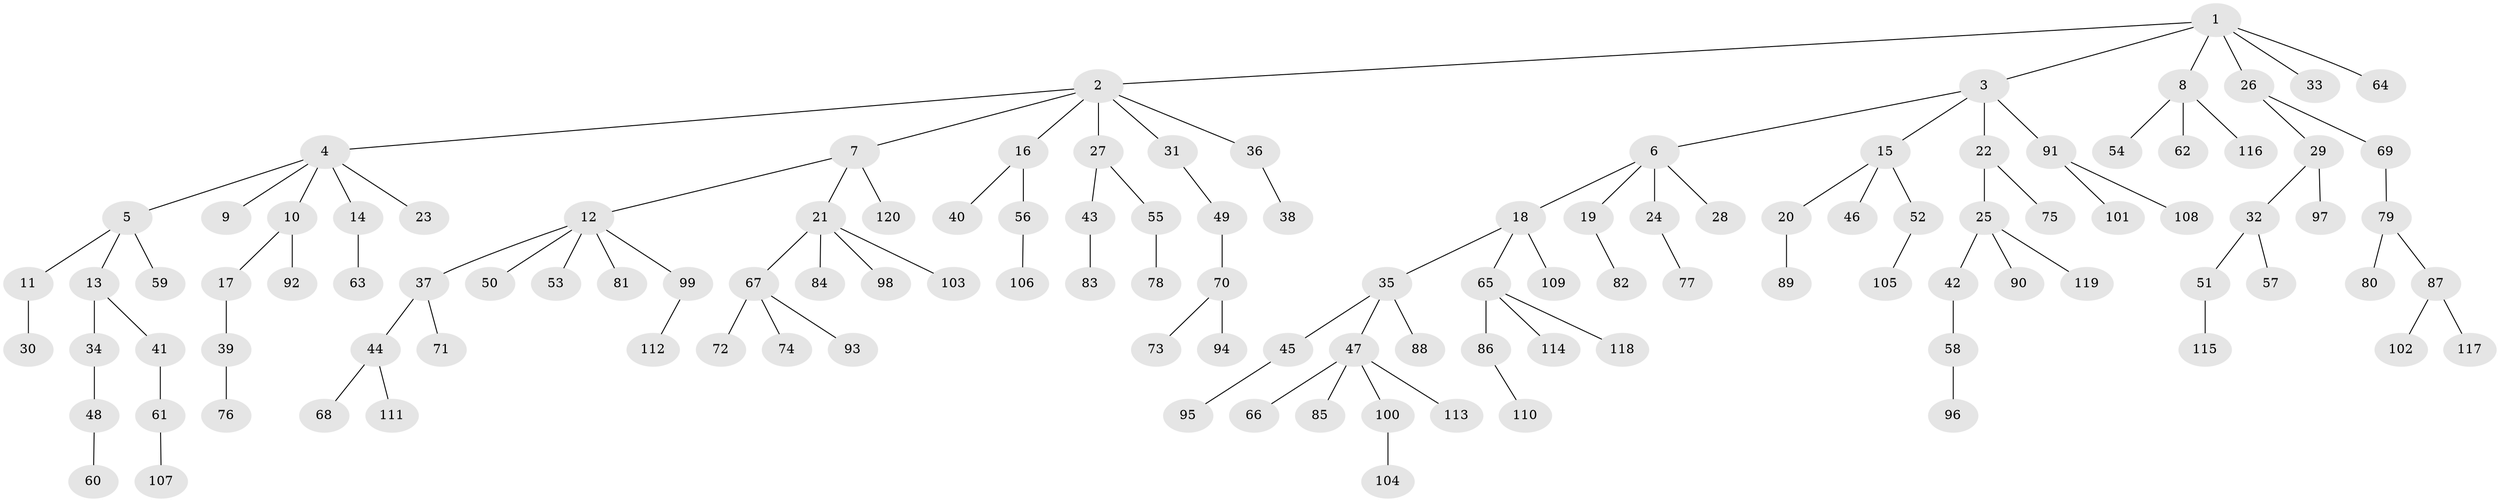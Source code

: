 // coarse degree distribution, {9: 0.011764705882352941, 7: 0.023529411764705882, 8: 0.023529411764705882, 4: 0.07058823529411765, 3: 0.03529411764705882, 1: 0.6235294117647059, 2: 0.18823529411764706, 6: 0.011764705882352941, 5: 0.011764705882352941}
// Generated by graph-tools (version 1.1) at 2025/42/03/06/25 10:42:06]
// undirected, 120 vertices, 119 edges
graph export_dot {
graph [start="1"]
  node [color=gray90,style=filled];
  1;
  2;
  3;
  4;
  5;
  6;
  7;
  8;
  9;
  10;
  11;
  12;
  13;
  14;
  15;
  16;
  17;
  18;
  19;
  20;
  21;
  22;
  23;
  24;
  25;
  26;
  27;
  28;
  29;
  30;
  31;
  32;
  33;
  34;
  35;
  36;
  37;
  38;
  39;
  40;
  41;
  42;
  43;
  44;
  45;
  46;
  47;
  48;
  49;
  50;
  51;
  52;
  53;
  54;
  55;
  56;
  57;
  58;
  59;
  60;
  61;
  62;
  63;
  64;
  65;
  66;
  67;
  68;
  69;
  70;
  71;
  72;
  73;
  74;
  75;
  76;
  77;
  78;
  79;
  80;
  81;
  82;
  83;
  84;
  85;
  86;
  87;
  88;
  89;
  90;
  91;
  92;
  93;
  94;
  95;
  96;
  97;
  98;
  99;
  100;
  101;
  102;
  103;
  104;
  105;
  106;
  107;
  108;
  109;
  110;
  111;
  112;
  113;
  114;
  115;
  116;
  117;
  118;
  119;
  120;
  1 -- 2;
  1 -- 3;
  1 -- 8;
  1 -- 26;
  1 -- 33;
  1 -- 64;
  2 -- 4;
  2 -- 7;
  2 -- 16;
  2 -- 27;
  2 -- 31;
  2 -- 36;
  3 -- 6;
  3 -- 15;
  3 -- 22;
  3 -- 91;
  4 -- 5;
  4 -- 9;
  4 -- 10;
  4 -- 14;
  4 -- 23;
  5 -- 11;
  5 -- 13;
  5 -- 59;
  6 -- 18;
  6 -- 19;
  6 -- 24;
  6 -- 28;
  7 -- 12;
  7 -- 21;
  7 -- 120;
  8 -- 54;
  8 -- 62;
  8 -- 116;
  10 -- 17;
  10 -- 92;
  11 -- 30;
  12 -- 37;
  12 -- 50;
  12 -- 53;
  12 -- 81;
  12 -- 99;
  13 -- 34;
  13 -- 41;
  14 -- 63;
  15 -- 20;
  15 -- 46;
  15 -- 52;
  16 -- 40;
  16 -- 56;
  17 -- 39;
  18 -- 35;
  18 -- 65;
  18 -- 109;
  19 -- 82;
  20 -- 89;
  21 -- 67;
  21 -- 84;
  21 -- 98;
  21 -- 103;
  22 -- 25;
  22 -- 75;
  24 -- 77;
  25 -- 42;
  25 -- 90;
  25 -- 119;
  26 -- 29;
  26 -- 69;
  27 -- 43;
  27 -- 55;
  29 -- 32;
  29 -- 97;
  31 -- 49;
  32 -- 51;
  32 -- 57;
  34 -- 48;
  35 -- 45;
  35 -- 47;
  35 -- 88;
  36 -- 38;
  37 -- 44;
  37 -- 71;
  39 -- 76;
  41 -- 61;
  42 -- 58;
  43 -- 83;
  44 -- 68;
  44 -- 111;
  45 -- 95;
  47 -- 66;
  47 -- 85;
  47 -- 100;
  47 -- 113;
  48 -- 60;
  49 -- 70;
  51 -- 115;
  52 -- 105;
  55 -- 78;
  56 -- 106;
  58 -- 96;
  61 -- 107;
  65 -- 86;
  65 -- 114;
  65 -- 118;
  67 -- 72;
  67 -- 74;
  67 -- 93;
  69 -- 79;
  70 -- 73;
  70 -- 94;
  79 -- 80;
  79 -- 87;
  86 -- 110;
  87 -- 102;
  87 -- 117;
  91 -- 101;
  91 -- 108;
  99 -- 112;
  100 -- 104;
}
